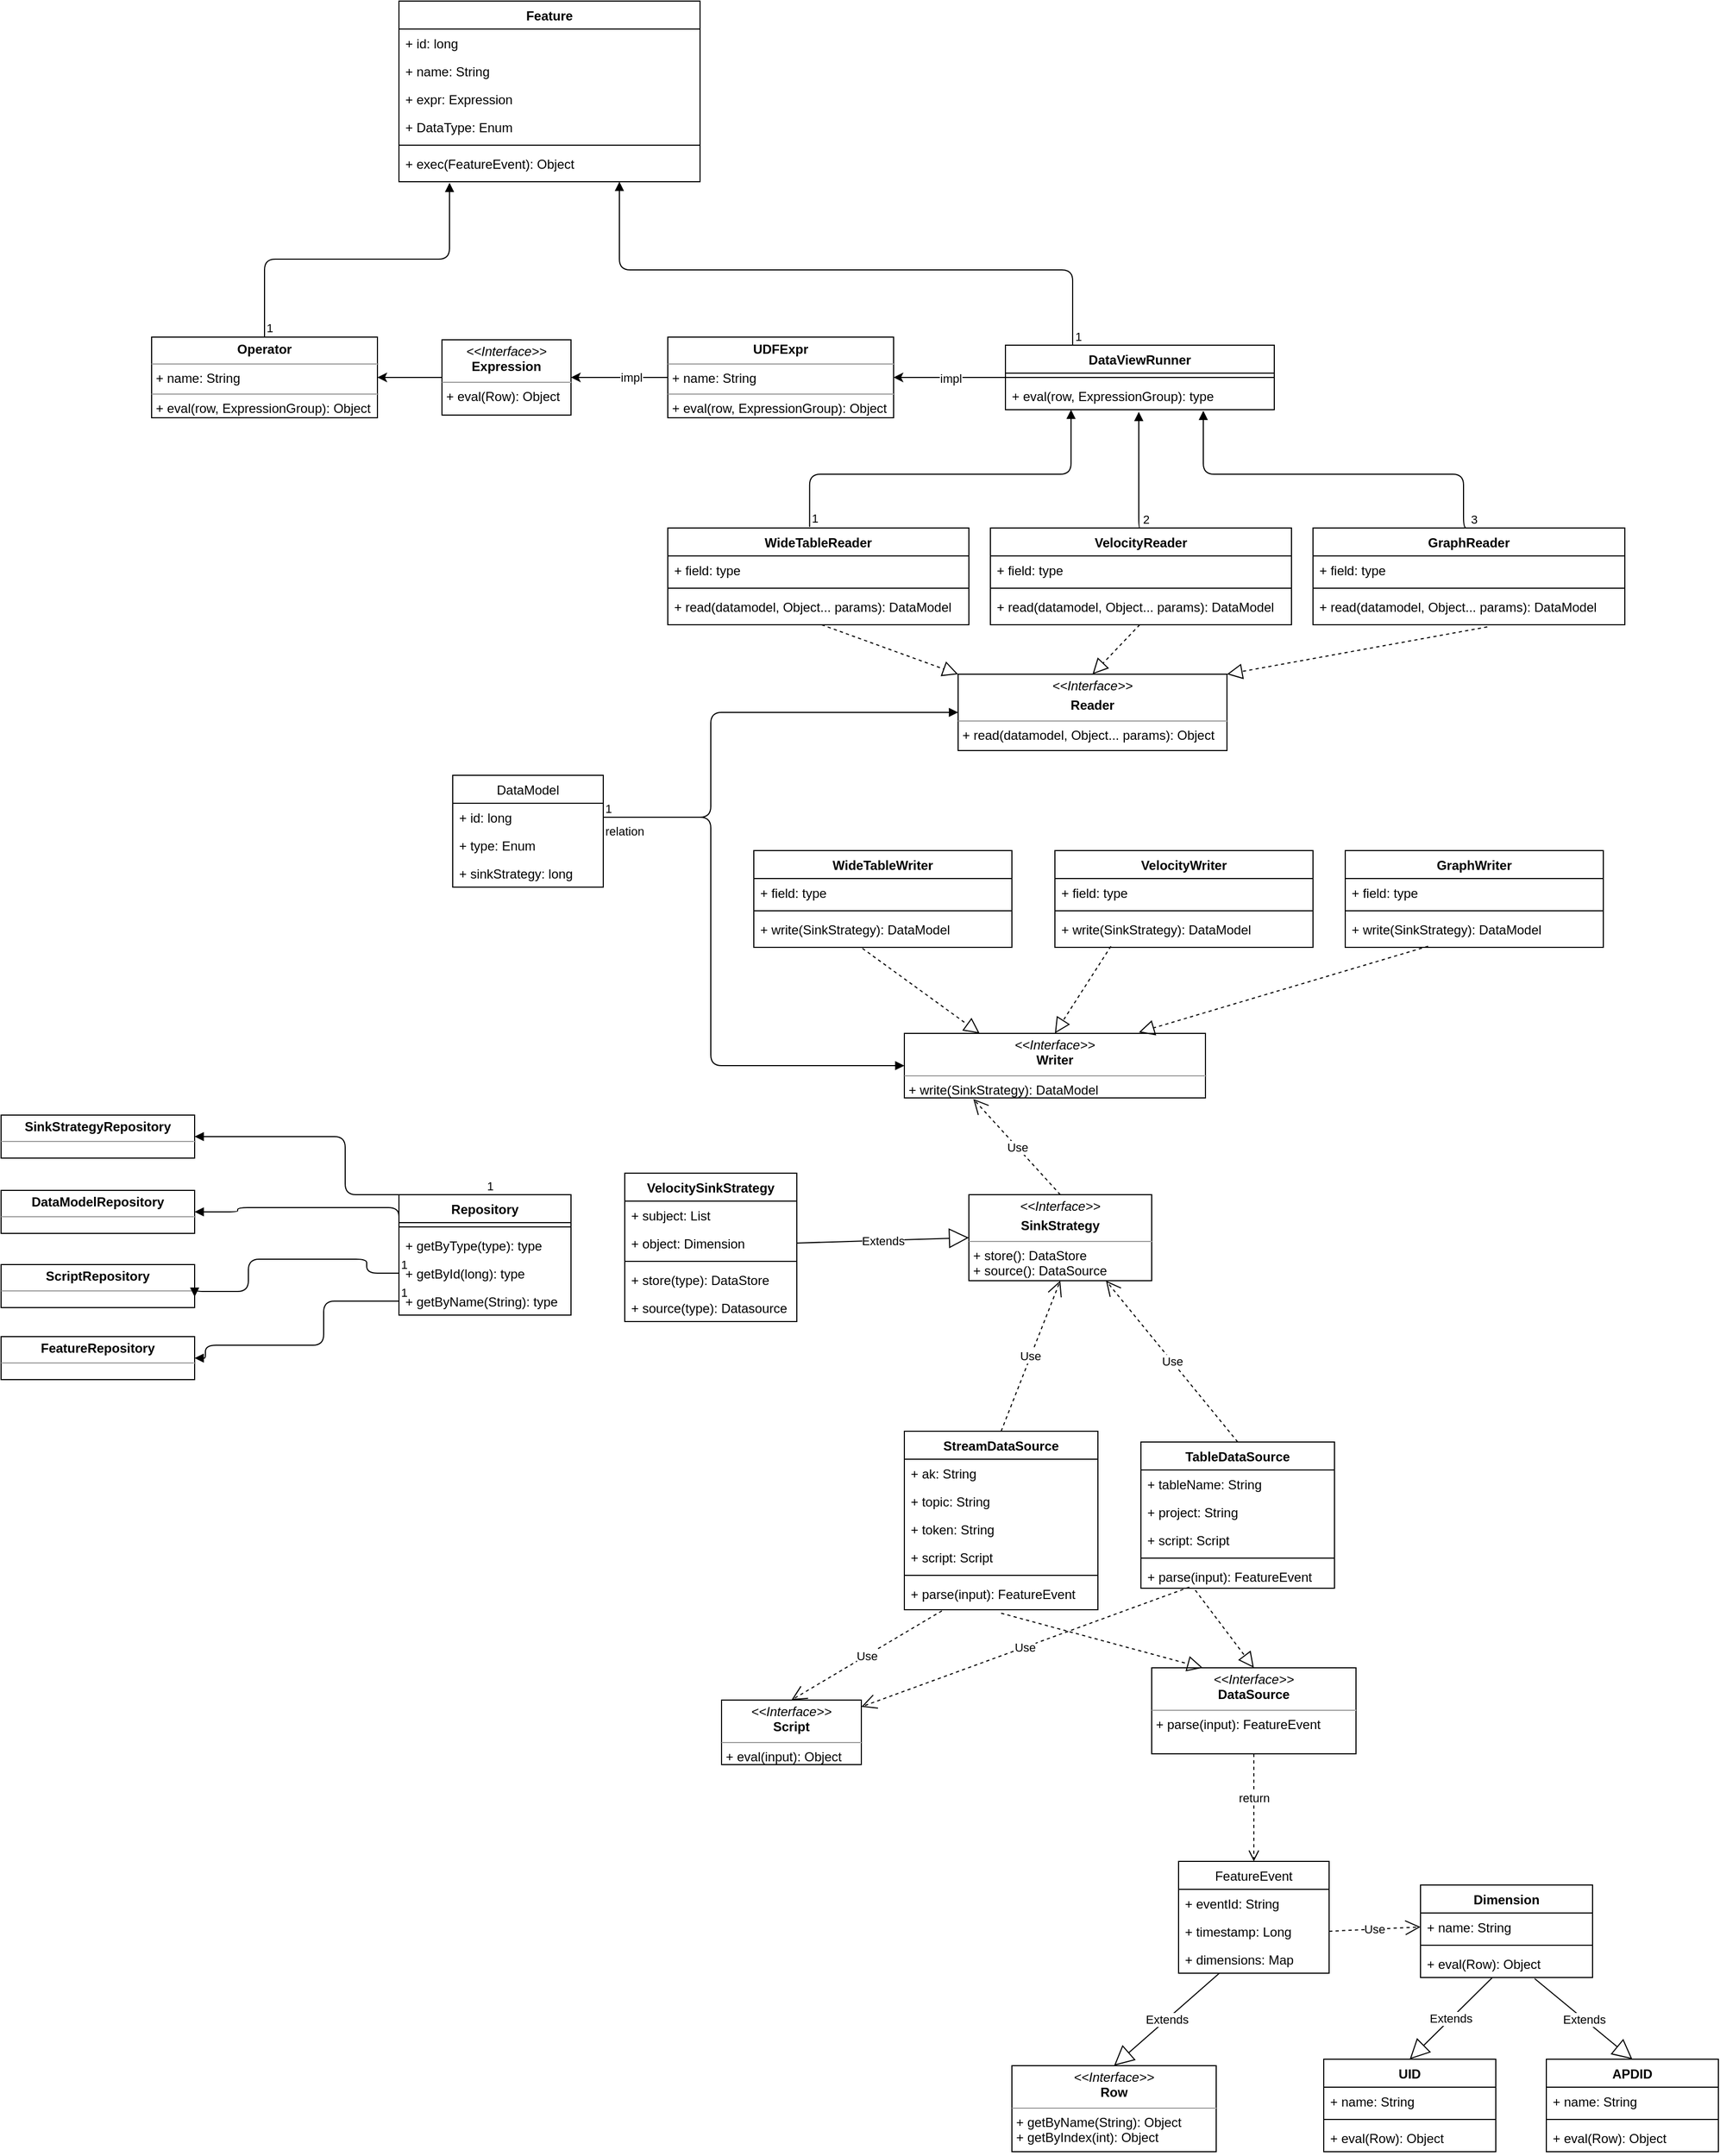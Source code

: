 <mxfile version="13.6.6" type="github">
  <diagram id="Kq1oUx9K81dBL0CiHiVe" name="Page-1">
    <mxGraphModel dx="2088" dy="3132" grid="1" gridSize="10" guides="1" tooltips="1" connect="1" arrows="1" fold="1" page="1" pageScale="1" pageWidth="827" pageHeight="1169" math="0" shadow="0">
      <root>
        <mxCell id="0" />
        <mxCell id="1" parent="0" />
        <mxCell id="gPbfIlgc2ZDj5a_tu4yF-2" value="&lt;p style=&quot;margin: 0px ; margin-top: 4px ; text-align: center&quot;&gt;&lt;i&gt;&amp;lt;&amp;lt;Interface&amp;gt;&amp;gt;&lt;/i&gt;&lt;br&gt;&lt;b&gt;DataSource&lt;/b&gt;&lt;/p&gt;&lt;hr size=&quot;1&quot;&gt;&lt;p style=&quot;margin: 0px ; margin-left: 4px&quot;&gt;+ parse(input): FeatureEvent&lt;/p&gt;" style="verticalAlign=top;align=left;overflow=fill;fontSize=12;fontFamily=Helvetica;html=1;" vertex="1" parent="1">
          <mxGeometry x="300" y="340" width="190" height="80" as="geometry" />
        </mxCell>
        <mxCell id="gPbfIlgc2ZDj5a_tu4yF-7" value="return" style="html=1;verticalAlign=bottom;endArrow=open;dashed=1;endSize=8;entryX=0.5;entryY=0;entryDx=0;entryDy=0;exitX=0.5;exitY=1;exitDx=0;exitDy=0;" edge="1" parent="1" source="gPbfIlgc2ZDj5a_tu4yF-2" target="gPbfIlgc2ZDj5a_tu4yF-3">
          <mxGeometry relative="1" as="geometry">
            <mxPoint x="450" y="430" as="sourcePoint" />
            <mxPoint x="370" y="430" as="targetPoint" />
          </mxGeometry>
        </mxCell>
        <mxCell id="gPbfIlgc2ZDj5a_tu4yF-3" value="FeatureEvent" style="swimlane;fontStyle=0;childLayout=stackLayout;horizontal=1;startSize=26;fillColor=none;horizontalStack=0;resizeParent=1;resizeParentMax=0;resizeLast=0;collapsible=1;marginBottom=0;" vertex="1" parent="1">
          <mxGeometry x="325" y="520" width="140" height="104" as="geometry" />
        </mxCell>
        <mxCell id="gPbfIlgc2ZDj5a_tu4yF-4" value="+ eventId: String" style="text;strokeColor=none;fillColor=none;align=left;verticalAlign=top;spacingLeft=4;spacingRight=4;overflow=hidden;rotatable=0;points=[[0,0.5],[1,0.5]];portConstraint=eastwest;" vertex="1" parent="gPbfIlgc2ZDj5a_tu4yF-3">
          <mxGeometry y="26" width="140" height="26" as="geometry" />
        </mxCell>
        <mxCell id="gPbfIlgc2ZDj5a_tu4yF-5" value="+ timestamp: Long" style="text;strokeColor=none;fillColor=none;align=left;verticalAlign=top;spacingLeft=4;spacingRight=4;overflow=hidden;rotatable=0;points=[[0,0.5],[1,0.5]];portConstraint=eastwest;" vertex="1" parent="gPbfIlgc2ZDj5a_tu4yF-3">
          <mxGeometry y="52" width="140" height="26" as="geometry" />
        </mxCell>
        <mxCell id="gPbfIlgc2ZDj5a_tu4yF-6" value="+ dimensions: Map" style="text;strokeColor=none;fillColor=none;align=left;verticalAlign=top;spacingLeft=4;spacingRight=4;overflow=hidden;rotatable=0;points=[[0,0.5],[1,0.5]];portConstraint=eastwest;" vertex="1" parent="gPbfIlgc2ZDj5a_tu4yF-3">
          <mxGeometry y="78" width="140" height="26" as="geometry" />
        </mxCell>
        <mxCell id="gPbfIlgc2ZDj5a_tu4yF-17" value="&lt;p style=&quot;margin: 0px ; margin-top: 4px ; text-align: center&quot;&gt;&lt;i&gt;&amp;lt;&amp;lt;Interface&amp;gt;&amp;gt;&lt;/i&gt;&lt;br&gt;&lt;b&gt;Row&lt;/b&gt;&lt;/p&gt;&lt;hr size=&quot;1&quot;&gt;&lt;p style=&quot;margin: 0px ; margin-left: 4px&quot;&gt;+ getByName(String): Object&lt;/p&gt;&lt;p style=&quot;margin: 0px ; margin-left: 4px&quot;&gt;+ getByIndex(int): Object&lt;/p&gt;" style="verticalAlign=top;align=left;overflow=fill;fontSize=12;fontFamily=Helvetica;html=1;" vertex="1" parent="1">
          <mxGeometry x="170" y="710" width="190" height="80" as="geometry" />
        </mxCell>
        <mxCell id="gPbfIlgc2ZDj5a_tu4yF-18" value="Extends" style="endArrow=block;endSize=16;endFill=0;html=1;entryX=0.5;entryY=0;entryDx=0;entryDy=0;exitX=0.271;exitY=1;exitDx=0;exitDy=0;exitPerimeter=0;" edge="1" parent="1" source="gPbfIlgc2ZDj5a_tu4yF-6" target="gPbfIlgc2ZDj5a_tu4yF-17">
          <mxGeometry width="160" relative="1" as="geometry">
            <mxPoint x="100" y="470" as="sourcePoint" />
            <mxPoint x="260" y="470" as="targetPoint" />
          </mxGeometry>
        </mxCell>
        <mxCell id="gPbfIlgc2ZDj5a_tu4yF-19" value="UID" style="swimlane;fontStyle=1;align=center;verticalAlign=top;childLayout=stackLayout;horizontal=1;startSize=26;horizontalStack=0;resizeParent=1;resizeParentMax=0;resizeLast=0;collapsible=1;marginBottom=0;" vertex="1" parent="1">
          <mxGeometry x="460" y="704" width="160" height="86" as="geometry" />
        </mxCell>
        <mxCell id="gPbfIlgc2ZDj5a_tu4yF-20" value="+ name: String" style="text;strokeColor=none;fillColor=none;align=left;verticalAlign=top;spacingLeft=4;spacingRight=4;overflow=hidden;rotatable=0;points=[[0,0.5],[1,0.5]];portConstraint=eastwest;" vertex="1" parent="gPbfIlgc2ZDj5a_tu4yF-19">
          <mxGeometry y="26" width="160" height="26" as="geometry" />
        </mxCell>
        <mxCell id="gPbfIlgc2ZDj5a_tu4yF-21" value="" style="line;strokeWidth=1;fillColor=none;align=left;verticalAlign=middle;spacingTop=-1;spacingLeft=3;spacingRight=3;rotatable=0;labelPosition=right;points=[];portConstraint=eastwest;" vertex="1" parent="gPbfIlgc2ZDj5a_tu4yF-19">
          <mxGeometry y="52" width="160" height="8" as="geometry" />
        </mxCell>
        <mxCell id="gPbfIlgc2ZDj5a_tu4yF-22" value="+ eval(Row): Object" style="text;strokeColor=none;fillColor=none;align=left;verticalAlign=top;spacingLeft=4;spacingRight=4;overflow=hidden;rotatable=0;points=[[0,0.5],[1,0.5]];portConstraint=eastwest;" vertex="1" parent="gPbfIlgc2ZDj5a_tu4yF-19">
          <mxGeometry y="60" width="160" height="26" as="geometry" />
        </mxCell>
        <mxCell id="gPbfIlgc2ZDj5a_tu4yF-23" value="APDID" style="swimlane;fontStyle=1;align=center;verticalAlign=top;childLayout=stackLayout;horizontal=1;startSize=26;horizontalStack=0;resizeParent=1;resizeParentMax=0;resizeLast=0;collapsible=1;marginBottom=0;" vertex="1" parent="1">
          <mxGeometry x="667" y="704" width="160" height="86" as="geometry" />
        </mxCell>
        <mxCell id="gPbfIlgc2ZDj5a_tu4yF-24" value="+ name: String" style="text;strokeColor=none;fillColor=none;align=left;verticalAlign=top;spacingLeft=4;spacingRight=4;overflow=hidden;rotatable=0;points=[[0,0.5],[1,0.5]];portConstraint=eastwest;" vertex="1" parent="gPbfIlgc2ZDj5a_tu4yF-23">
          <mxGeometry y="26" width="160" height="26" as="geometry" />
        </mxCell>
        <mxCell id="gPbfIlgc2ZDj5a_tu4yF-25" value="" style="line;strokeWidth=1;fillColor=none;align=left;verticalAlign=middle;spacingTop=-1;spacingLeft=3;spacingRight=3;rotatable=0;labelPosition=right;points=[];portConstraint=eastwest;" vertex="1" parent="gPbfIlgc2ZDj5a_tu4yF-23">
          <mxGeometry y="52" width="160" height="8" as="geometry" />
        </mxCell>
        <mxCell id="gPbfIlgc2ZDj5a_tu4yF-26" value="+ eval(Row): Object" style="text;strokeColor=none;fillColor=none;align=left;verticalAlign=top;spacingLeft=4;spacingRight=4;overflow=hidden;rotatable=0;points=[[0,0.5],[1,0.5]];portConstraint=eastwest;" vertex="1" parent="gPbfIlgc2ZDj5a_tu4yF-23">
          <mxGeometry y="60" width="160" height="26" as="geometry" />
        </mxCell>
        <mxCell id="gPbfIlgc2ZDj5a_tu4yF-33" value="Extends" style="endArrow=block;endSize=16;endFill=0;html=1;entryX=0.5;entryY=0;entryDx=0;entryDy=0;" edge="1" parent="1" source="gPbfIlgc2ZDj5a_tu4yF-15" target="gPbfIlgc2ZDj5a_tu4yF-19">
          <mxGeometry width="160" relative="1" as="geometry">
            <mxPoint x="390" y="680" as="sourcePoint" />
            <mxPoint x="550" y="680" as="targetPoint" />
          </mxGeometry>
        </mxCell>
        <mxCell id="gPbfIlgc2ZDj5a_tu4yF-34" value="Extends" style="endArrow=block;endSize=16;endFill=0;html=1;entryX=0.5;entryY=0;entryDx=0;entryDy=0;exitX=0.663;exitY=1.038;exitDx=0;exitDy=0;exitPerimeter=0;" edge="1" parent="1" source="gPbfIlgc2ZDj5a_tu4yF-15" target="gPbfIlgc2ZDj5a_tu4yF-23">
          <mxGeometry width="160" relative="1" as="geometry">
            <mxPoint x="619.804" y="625" as="sourcePoint" />
            <mxPoint x="550" y="714" as="targetPoint" />
          </mxGeometry>
        </mxCell>
        <mxCell id="gPbfIlgc2ZDj5a_tu4yF-36" value="StreamDataSource" style="swimlane;fontStyle=1;align=center;verticalAlign=top;childLayout=stackLayout;horizontal=1;startSize=26;horizontalStack=0;resizeParent=1;resizeParentMax=0;resizeLast=0;collapsible=1;marginBottom=0;" vertex="1" parent="1">
          <mxGeometry x="70" y="120" width="180" height="166" as="geometry" />
        </mxCell>
        <mxCell id="gPbfIlgc2ZDj5a_tu4yF-40" value="+ ak: String&#xa;&#xa;&#xa;&#xa;&#xa;" style="text;strokeColor=none;fillColor=none;align=left;verticalAlign=top;spacingLeft=4;spacingRight=4;overflow=hidden;rotatable=0;points=[[0,0.5],[1,0.5]];portConstraint=eastwest;" vertex="1" parent="gPbfIlgc2ZDj5a_tu4yF-36">
          <mxGeometry y="26" width="180" height="26" as="geometry" />
        </mxCell>
        <mxCell id="gPbfIlgc2ZDj5a_tu4yF-41" value="+ topic: String&#xa;&#xa;&#xa;&#xa;&#xa;" style="text;strokeColor=none;fillColor=none;align=left;verticalAlign=top;spacingLeft=4;spacingRight=4;overflow=hidden;rotatable=0;points=[[0,0.5],[1,0.5]];portConstraint=eastwest;" vertex="1" parent="gPbfIlgc2ZDj5a_tu4yF-36">
          <mxGeometry y="52" width="180" height="26" as="geometry" />
        </mxCell>
        <mxCell id="gPbfIlgc2ZDj5a_tu4yF-53" value="+ token: String&#xa;&#xa;&#xa;&#xa;&#xa;" style="text;strokeColor=none;fillColor=none;align=left;verticalAlign=top;spacingLeft=4;spacingRight=4;overflow=hidden;rotatable=0;points=[[0,0.5],[1,0.5]];portConstraint=eastwest;" vertex="1" parent="gPbfIlgc2ZDj5a_tu4yF-36">
          <mxGeometry y="78" width="180" height="26" as="geometry" />
        </mxCell>
        <mxCell id="gPbfIlgc2ZDj5a_tu4yF-37" value="+ script: Script&#xa;&#xa;&#xa;&#xa;&#xa;" style="text;strokeColor=none;fillColor=none;align=left;verticalAlign=top;spacingLeft=4;spacingRight=4;overflow=hidden;rotatable=0;points=[[0,0.5],[1,0.5]];portConstraint=eastwest;" vertex="1" parent="gPbfIlgc2ZDj5a_tu4yF-36">
          <mxGeometry y="104" width="180" height="26" as="geometry" />
        </mxCell>
        <mxCell id="gPbfIlgc2ZDj5a_tu4yF-38" value="" style="line;strokeWidth=1;fillColor=none;align=left;verticalAlign=middle;spacingTop=-1;spacingLeft=3;spacingRight=3;rotatable=0;labelPosition=right;points=[];portConstraint=eastwest;" vertex="1" parent="gPbfIlgc2ZDj5a_tu4yF-36">
          <mxGeometry y="130" width="180" height="8" as="geometry" />
        </mxCell>
        <mxCell id="gPbfIlgc2ZDj5a_tu4yF-39" value="+ parse(input): FeatureEvent" style="text;strokeColor=none;fillColor=none;align=left;verticalAlign=top;spacingLeft=4;spacingRight=4;overflow=hidden;rotatable=0;points=[[0,0.5],[1,0.5]];portConstraint=eastwest;" vertex="1" parent="gPbfIlgc2ZDj5a_tu4yF-36">
          <mxGeometry y="138" width="180" height="28" as="geometry" />
        </mxCell>
        <mxCell id="gPbfIlgc2ZDj5a_tu4yF-49" value="" style="endArrow=block;dashed=1;endFill=0;endSize=12;html=1;exitX=0.5;exitY=1.115;exitDx=0;exitDy=0;exitPerimeter=0;entryX=0.25;entryY=0;entryDx=0;entryDy=0;" edge="1" parent="1" source="gPbfIlgc2ZDj5a_tu4yF-39" target="gPbfIlgc2ZDj5a_tu4yF-2">
          <mxGeometry width="160" relative="1" as="geometry">
            <mxPoint x="-120" y="530" as="sourcePoint" />
            <mxPoint x="40" y="530" as="targetPoint" />
          </mxGeometry>
        </mxCell>
        <mxCell id="gPbfIlgc2ZDj5a_tu4yF-50" value="" style="endArrow=block;dashed=1;endFill=0;endSize=12;html=1;exitX=0.281;exitY=1.077;exitDx=0;exitDy=0;exitPerimeter=0;entryX=0.5;entryY=0;entryDx=0;entryDy=0;" edge="1" parent="1" source="gPbfIlgc2ZDj5a_tu4yF-47" target="gPbfIlgc2ZDj5a_tu4yF-2">
          <mxGeometry width="160" relative="1" as="geometry">
            <mxPoint x="-90" y="330" as="sourcePoint" />
            <mxPoint x="70" y="330" as="targetPoint" />
          </mxGeometry>
        </mxCell>
        <mxCell id="gPbfIlgc2ZDj5a_tu4yF-42" value="TableDataSource" style="swimlane;fontStyle=1;align=center;verticalAlign=top;childLayout=stackLayout;horizontal=1;startSize=26;horizontalStack=0;resizeParent=1;resizeParentMax=0;resizeLast=0;collapsible=1;marginBottom=0;" vertex="1" parent="1">
          <mxGeometry x="290" y="130" width="180" height="136" as="geometry" />
        </mxCell>
        <mxCell id="gPbfIlgc2ZDj5a_tu4yF-43" value="+ tableName: String&#xa;&#xa;&#xa;&#xa;&#xa;" style="text;strokeColor=none;fillColor=none;align=left;verticalAlign=top;spacingLeft=4;spacingRight=4;overflow=hidden;rotatable=0;points=[[0,0.5],[1,0.5]];portConstraint=eastwest;" vertex="1" parent="gPbfIlgc2ZDj5a_tu4yF-42">
          <mxGeometry y="26" width="180" height="26" as="geometry" />
        </mxCell>
        <mxCell id="gPbfIlgc2ZDj5a_tu4yF-44" value="+ project: String&#xa;&#xa;&#xa;&#xa;&#xa;" style="text;strokeColor=none;fillColor=none;align=left;verticalAlign=top;spacingLeft=4;spacingRight=4;overflow=hidden;rotatable=0;points=[[0,0.5],[1,0.5]];portConstraint=eastwest;" vertex="1" parent="gPbfIlgc2ZDj5a_tu4yF-42">
          <mxGeometry y="52" width="180" height="26" as="geometry" />
        </mxCell>
        <mxCell id="gPbfIlgc2ZDj5a_tu4yF-51" value="+ script: Script&#xa;&#xa;&#xa;&#xa;&#xa;" style="text;strokeColor=none;fillColor=none;align=left;verticalAlign=top;spacingLeft=4;spacingRight=4;overflow=hidden;rotatable=0;points=[[0,0.5],[1,0.5]];portConstraint=eastwest;" vertex="1" parent="gPbfIlgc2ZDj5a_tu4yF-42">
          <mxGeometry y="78" width="180" height="26" as="geometry" />
        </mxCell>
        <mxCell id="gPbfIlgc2ZDj5a_tu4yF-46" value="" style="line;strokeWidth=1;fillColor=none;align=left;verticalAlign=middle;spacingTop=-1;spacingLeft=3;spacingRight=3;rotatable=0;labelPosition=right;points=[];portConstraint=eastwest;" vertex="1" parent="gPbfIlgc2ZDj5a_tu4yF-42">
          <mxGeometry y="104" width="180" height="8" as="geometry" />
        </mxCell>
        <mxCell id="gPbfIlgc2ZDj5a_tu4yF-47" value="+ parse(input): FeatureEvent" style="text;strokeColor=none;fillColor=none;align=left;verticalAlign=top;spacingLeft=4;spacingRight=4;overflow=hidden;rotatable=0;points=[[0,0.5],[1,0.5]];portConstraint=eastwest;" vertex="1" parent="gPbfIlgc2ZDj5a_tu4yF-42">
          <mxGeometry y="112" width="180" height="24" as="geometry" />
        </mxCell>
        <mxCell id="gPbfIlgc2ZDj5a_tu4yF-56" value="Use" style="endArrow=open;endSize=12;dashed=1;html=1;exitX=0.194;exitY=1.036;exitDx=0;exitDy=0;exitPerimeter=0;entryX=0.5;entryY=0;entryDx=0;entryDy=0;" edge="1" parent="1" source="gPbfIlgc2ZDj5a_tu4yF-39" target="gPbfIlgc2ZDj5a_tu4yF-55">
          <mxGeometry width="160" relative="1" as="geometry">
            <mxPoint x="110" y="310" as="sourcePoint" />
            <mxPoint x="-130" y="755" as="targetPoint" />
          </mxGeometry>
        </mxCell>
        <mxCell id="gPbfIlgc2ZDj5a_tu4yF-57" value="Use" style="endArrow=open;endSize=12;dashed=1;html=1;exitX=0.25;exitY=0.958;exitDx=0;exitDy=0;exitPerimeter=0;" edge="1" parent="1" source="gPbfIlgc2ZDj5a_tu4yF-55">
          <mxGeometry width="160" relative="1" as="geometry">
            <mxPoint x="114.92" y="297.008" as="sourcePoint" />
            <mxPoint x="-10" y="390" as="targetPoint" />
          </mxGeometry>
        </mxCell>
        <mxCell id="gPbfIlgc2ZDj5a_tu4yF-58" value="Use" style="endArrow=open;endSize=12;dashed=1;html=1;exitX=1;exitY=0.5;exitDx=0;exitDy=0;entryX=0;entryY=0.5;entryDx=0;entryDy=0;" edge="1" parent="1" source="gPbfIlgc2ZDj5a_tu4yF-5" target="gPbfIlgc2ZDj5a_tu4yF-13">
          <mxGeometry width="160" relative="1" as="geometry">
            <mxPoint x="-290" y="755" as="sourcePoint" />
            <mxPoint x="-130" y="755" as="targetPoint" />
          </mxGeometry>
        </mxCell>
        <mxCell id="gPbfIlgc2ZDj5a_tu4yF-59" value="&lt;p style=&quot;margin: 0px ; margin-top: 4px ; text-align: center&quot;&gt;&lt;i&gt;&amp;lt;&amp;lt;Interface&amp;gt;&amp;gt;&lt;/i&gt;&lt;br&gt;&lt;b&gt;Writer&lt;/b&gt;&lt;/p&gt;&lt;hr size=&quot;1&quot;&gt;&lt;p style=&quot;margin: 0px ; margin-left: 4px&quot;&gt;+ write(&lt;span style=&quot;text-align: center&quot;&gt;SinkStrategy&lt;/span&gt;): DataModel&lt;/p&gt;" style="verticalAlign=top;align=left;overflow=fill;fontSize=12;fontFamily=Helvetica;html=1;" vertex="1" parent="1">
          <mxGeometry x="70" y="-250" width="280" height="60" as="geometry" />
        </mxCell>
        <mxCell id="gPbfIlgc2ZDj5a_tu4yF-72" value="" style="endArrow=block;dashed=1;endFill=0;endSize=12;html=1;exitX=0.421;exitY=1.033;exitDx=0;exitDy=0;exitPerimeter=0;entryX=0.25;entryY=0;entryDx=0;entryDy=0;" edge="1" parent="1" source="gPbfIlgc2ZDj5a_tu4yF-63" target="gPbfIlgc2ZDj5a_tu4yF-59">
          <mxGeometry width="160" relative="1" as="geometry">
            <mxPoint x="-300" y="-120" as="sourcePoint" />
            <mxPoint x="-140" y="-120" as="targetPoint" />
          </mxGeometry>
        </mxCell>
        <mxCell id="gPbfIlgc2ZDj5a_tu4yF-73" value="" style="endArrow=block;dashed=1;endFill=0;endSize=12;html=1;exitX=0.217;exitY=0.967;exitDx=0;exitDy=0;exitPerimeter=0;entryX=0.5;entryY=0;entryDx=0;entryDy=0;" edge="1" parent="1" source="gPbfIlgc2ZDj5a_tu4yF-67" target="gPbfIlgc2ZDj5a_tu4yF-59">
          <mxGeometry width="160" relative="1" as="geometry">
            <mxPoint x="41.04" y="-319.01" as="sourcePoint" />
            <mxPoint x="150" y="-240" as="targetPoint" />
          </mxGeometry>
        </mxCell>
        <mxCell id="gPbfIlgc2ZDj5a_tu4yF-74" value="" style="endArrow=block;dashed=1;endFill=0;endSize=12;html=1;exitX=0.321;exitY=0.967;exitDx=0;exitDy=0;exitPerimeter=0;entryX=0.779;entryY=-0.017;entryDx=0;entryDy=0;entryPerimeter=0;" edge="1" parent="1" source="gPbfIlgc2ZDj5a_tu4yF-71" target="gPbfIlgc2ZDj5a_tu4yF-59">
          <mxGeometry width="160" relative="1" as="geometry">
            <mxPoint x="272.08" y="-320.99" as="sourcePoint" />
            <mxPoint x="220" y="-240" as="targetPoint" />
          </mxGeometry>
        </mxCell>
        <mxCell id="gPbfIlgc2ZDj5a_tu4yF-76" value="&lt;p style=&quot;margin: 0px ; margin-top: 4px ; text-align: center&quot;&gt;&lt;i&gt;&amp;lt;&amp;lt;Interface&amp;gt;&amp;gt;&lt;/i&gt;&lt;/p&gt;&lt;p style=&quot;margin: 0px ; margin-top: 4px ; text-align: center&quot;&gt;&lt;b&gt;SinkStrategy&lt;/b&gt;&lt;/p&gt;&lt;hr size=&quot;1&quot;&gt;&lt;p style=&quot;margin: 0px ; margin-left: 4px&quot;&gt;+ store(): DataStore&lt;/p&gt;&lt;p style=&quot;margin: 0px ; margin-left: 4px&quot;&gt;+ source(): DataSource&lt;/p&gt;" style="verticalAlign=top;align=left;overflow=fill;fontSize=12;fontFamily=Helvetica;html=1;" vertex="1" parent="1">
          <mxGeometry x="130" y="-100" width="170" height="80" as="geometry" />
        </mxCell>
        <mxCell id="gPbfIlgc2ZDj5a_tu4yF-77" value="Use" style="endArrow=open;endSize=12;dashed=1;html=1;exitX=0.5;exitY=0;exitDx=0;exitDy=0;entryX=0.229;entryY=1.017;entryDx=0;entryDy=0;entryPerimeter=0;" edge="1" parent="1" source="gPbfIlgc2ZDj5a_tu4yF-76" target="gPbfIlgc2ZDj5a_tu4yF-59">
          <mxGeometry width="160" relative="1" as="geometry">
            <mxPoint x="-270" y="100" as="sourcePoint" />
            <mxPoint x="-110" y="100" as="targetPoint" />
          </mxGeometry>
        </mxCell>
        <mxCell id="gPbfIlgc2ZDj5a_tu4yF-60" value="WideTableWriter" style="swimlane;fontStyle=1;align=center;verticalAlign=top;childLayout=stackLayout;horizontal=1;startSize=26;horizontalStack=0;resizeParent=1;resizeParentMax=0;resizeLast=0;collapsible=1;marginBottom=0;" vertex="1" parent="1">
          <mxGeometry x="-70" y="-420" width="240" height="90" as="geometry" />
        </mxCell>
        <mxCell id="gPbfIlgc2ZDj5a_tu4yF-61" value="+ field: type" style="text;strokeColor=none;fillColor=none;align=left;verticalAlign=top;spacingLeft=4;spacingRight=4;overflow=hidden;rotatable=0;points=[[0,0.5],[1,0.5]];portConstraint=eastwest;" vertex="1" parent="gPbfIlgc2ZDj5a_tu4yF-60">
          <mxGeometry y="26" width="240" height="26" as="geometry" />
        </mxCell>
        <mxCell id="gPbfIlgc2ZDj5a_tu4yF-62" value="" style="line;strokeWidth=1;fillColor=none;align=left;verticalAlign=middle;spacingTop=-1;spacingLeft=3;spacingRight=3;rotatable=0;labelPosition=right;points=[];portConstraint=eastwest;" vertex="1" parent="gPbfIlgc2ZDj5a_tu4yF-60">
          <mxGeometry y="52" width="240" height="8" as="geometry" />
        </mxCell>
        <mxCell id="gPbfIlgc2ZDj5a_tu4yF-63" value="+ write(SinkStrategy): DataModel" style="text;strokeColor=none;fillColor=none;align=left;verticalAlign=top;spacingLeft=4;spacingRight=4;overflow=hidden;rotatable=0;points=[[0,0.5],[1,0.5]];portConstraint=eastwest;" vertex="1" parent="gPbfIlgc2ZDj5a_tu4yF-60">
          <mxGeometry y="60" width="240" height="30" as="geometry" />
        </mxCell>
        <mxCell id="gPbfIlgc2ZDj5a_tu4yF-64" value="VelocityWriter" style="swimlane;fontStyle=1;align=center;verticalAlign=top;childLayout=stackLayout;horizontal=1;startSize=26;horizontalStack=0;resizeParent=1;resizeParentMax=0;resizeLast=0;collapsible=1;marginBottom=0;" vertex="1" parent="1">
          <mxGeometry x="210" y="-420" width="240" height="90" as="geometry" />
        </mxCell>
        <mxCell id="gPbfIlgc2ZDj5a_tu4yF-65" value="+ field: type" style="text;strokeColor=none;fillColor=none;align=left;verticalAlign=top;spacingLeft=4;spacingRight=4;overflow=hidden;rotatable=0;points=[[0,0.5],[1,0.5]];portConstraint=eastwest;" vertex="1" parent="gPbfIlgc2ZDj5a_tu4yF-64">
          <mxGeometry y="26" width="240" height="26" as="geometry" />
        </mxCell>
        <mxCell id="gPbfIlgc2ZDj5a_tu4yF-66" value="" style="line;strokeWidth=1;fillColor=none;align=left;verticalAlign=middle;spacingTop=-1;spacingLeft=3;spacingRight=3;rotatable=0;labelPosition=right;points=[];portConstraint=eastwest;" vertex="1" parent="gPbfIlgc2ZDj5a_tu4yF-64">
          <mxGeometry y="52" width="240" height="8" as="geometry" />
        </mxCell>
        <mxCell id="gPbfIlgc2ZDj5a_tu4yF-67" value="+ write(SinkStrategy): DataModel" style="text;strokeColor=none;fillColor=none;align=left;verticalAlign=top;spacingLeft=4;spacingRight=4;overflow=hidden;rotatable=0;points=[[0,0.5],[1,0.5]];portConstraint=eastwest;" vertex="1" parent="gPbfIlgc2ZDj5a_tu4yF-64">
          <mxGeometry y="60" width="240" height="30" as="geometry" />
        </mxCell>
        <mxCell id="gPbfIlgc2ZDj5a_tu4yF-68" value="GraphWriter" style="swimlane;fontStyle=1;align=center;verticalAlign=top;childLayout=stackLayout;horizontal=1;startSize=26;horizontalStack=0;resizeParent=1;resizeParentMax=0;resizeLast=0;collapsible=1;marginBottom=0;" vertex="1" parent="1">
          <mxGeometry x="480" y="-420" width="240" height="90" as="geometry" />
        </mxCell>
        <mxCell id="gPbfIlgc2ZDj5a_tu4yF-69" value="+ field: type" style="text;strokeColor=none;fillColor=none;align=left;verticalAlign=top;spacingLeft=4;spacingRight=4;overflow=hidden;rotatable=0;points=[[0,0.5],[1,0.5]];portConstraint=eastwest;" vertex="1" parent="gPbfIlgc2ZDj5a_tu4yF-68">
          <mxGeometry y="26" width="240" height="26" as="geometry" />
        </mxCell>
        <mxCell id="gPbfIlgc2ZDj5a_tu4yF-70" value="" style="line;strokeWidth=1;fillColor=none;align=left;verticalAlign=middle;spacingTop=-1;spacingLeft=3;spacingRight=3;rotatable=0;labelPosition=right;points=[];portConstraint=eastwest;" vertex="1" parent="gPbfIlgc2ZDj5a_tu4yF-68">
          <mxGeometry y="52" width="240" height="8" as="geometry" />
        </mxCell>
        <mxCell id="gPbfIlgc2ZDj5a_tu4yF-71" value="+ write(SinkStrategy): DataModel" style="text;strokeColor=none;fillColor=none;align=left;verticalAlign=top;spacingLeft=4;spacingRight=4;overflow=hidden;rotatable=0;points=[[0,0.5],[1,0.5]];portConstraint=eastwest;" vertex="1" parent="gPbfIlgc2ZDj5a_tu4yF-68">
          <mxGeometry y="60" width="240" height="30" as="geometry" />
        </mxCell>
        <mxCell id="gPbfIlgc2ZDj5a_tu4yF-79" value="Use" style="endArrow=open;endSize=12;dashed=1;html=1;exitX=0.5;exitY=0;exitDx=0;exitDy=0;entryX=0.5;entryY=1;entryDx=0;entryDy=0;" edge="1" parent="1" source="gPbfIlgc2ZDj5a_tu4yF-36" target="gPbfIlgc2ZDj5a_tu4yF-76">
          <mxGeometry width="160" relative="1" as="geometry">
            <mxPoint x="345" y="274.992" as="sourcePoint" />
            <mxPoint y="400" as="targetPoint" />
          </mxGeometry>
        </mxCell>
        <mxCell id="gPbfIlgc2ZDj5a_tu4yF-80" value="Use" style="endArrow=open;endSize=12;dashed=1;html=1;exitX=0.5;exitY=0;exitDx=0;exitDy=0;entryX=0.75;entryY=1;entryDx=0;entryDy=0;" edge="1" parent="1" source="gPbfIlgc2ZDj5a_tu4yF-42" target="gPbfIlgc2ZDj5a_tu4yF-76">
          <mxGeometry width="160" relative="1" as="geometry">
            <mxPoint x="170" y="130" as="sourcePoint" />
            <mxPoint x="195" as="targetPoint" />
          </mxGeometry>
        </mxCell>
        <mxCell id="gPbfIlgc2ZDj5a_tu4yF-81" value="VelocitySinkStrategy" style="swimlane;fontStyle=1;align=center;verticalAlign=top;childLayout=stackLayout;horizontal=1;startSize=26;horizontalStack=0;resizeParent=1;resizeParentMax=0;resizeLast=0;collapsible=1;marginBottom=0;" vertex="1" parent="1">
          <mxGeometry x="-190" y="-120" width="160" height="138" as="geometry" />
        </mxCell>
        <mxCell id="gPbfIlgc2ZDj5a_tu4yF-85" value="+ subject: List&#xa;" style="text;strokeColor=none;fillColor=none;align=left;verticalAlign=top;spacingLeft=4;spacingRight=4;overflow=hidden;rotatable=0;points=[[0,0.5],[1,0.5]];portConstraint=eastwest;" vertex="1" parent="gPbfIlgc2ZDj5a_tu4yF-81">
          <mxGeometry y="26" width="160" height="26" as="geometry" />
        </mxCell>
        <mxCell id="gPbfIlgc2ZDj5a_tu4yF-82" value="+ object: Dimension&#xa;" style="text;strokeColor=none;fillColor=none;align=left;verticalAlign=top;spacingLeft=4;spacingRight=4;overflow=hidden;rotatable=0;points=[[0,0.5],[1,0.5]];portConstraint=eastwest;" vertex="1" parent="gPbfIlgc2ZDj5a_tu4yF-81">
          <mxGeometry y="52" width="160" height="26" as="geometry" />
        </mxCell>
        <mxCell id="gPbfIlgc2ZDj5a_tu4yF-83" value="" style="line;strokeWidth=1;fillColor=none;align=left;verticalAlign=middle;spacingTop=-1;spacingLeft=3;spacingRight=3;rotatable=0;labelPosition=right;points=[];portConstraint=eastwest;" vertex="1" parent="gPbfIlgc2ZDj5a_tu4yF-81">
          <mxGeometry y="78" width="160" height="8" as="geometry" />
        </mxCell>
        <mxCell id="gPbfIlgc2ZDj5a_tu4yF-84" value="+ store(type): DataStore" style="text;strokeColor=none;fillColor=none;align=left;verticalAlign=top;spacingLeft=4;spacingRight=4;overflow=hidden;rotatable=0;points=[[0,0.5],[1,0.5]];portConstraint=eastwest;" vertex="1" parent="gPbfIlgc2ZDj5a_tu4yF-81">
          <mxGeometry y="86" width="160" height="26" as="geometry" />
        </mxCell>
        <mxCell id="gPbfIlgc2ZDj5a_tu4yF-86" value="+ source(type): Datasource" style="text;strokeColor=none;fillColor=none;align=left;verticalAlign=top;spacingLeft=4;spacingRight=4;overflow=hidden;rotatable=0;points=[[0,0.5],[1,0.5]];portConstraint=eastwest;" vertex="1" parent="gPbfIlgc2ZDj5a_tu4yF-81">
          <mxGeometry y="112" width="160" height="26" as="geometry" />
        </mxCell>
        <mxCell id="gPbfIlgc2ZDj5a_tu4yF-87" value="Extends" style="endArrow=block;endSize=16;endFill=0;html=1;exitX=1;exitY=0.5;exitDx=0;exitDy=0;entryX=0;entryY=0.5;entryDx=0;entryDy=0;" edge="1" parent="1" source="gPbfIlgc2ZDj5a_tu4yF-82" target="gPbfIlgc2ZDj5a_tu4yF-76">
          <mxGeometry width="160" relative="1" as="geometry">
            <mxPoint x="-20" y="10" as="sourcePoint" />
            <mxPoint x="140" y="10" as="targetPoint" />
          </mxGeometry>
        </mxCell>
        <mxCell id="gPbfIlgc2ZDj5a_tu4yF-96" value="&lt;p style=&quot;margin: 0px ; margin-top: 4px ; text-align: center&quot;&gt;&lt;i&gt;&amp;lt;&amp;lt;Interface&amp;gt;&amp;gt;&lt;/i&gt;&lt;/p&gt;&lt;p style=&quot;margin: 0px ; margin-top: 4px ; text-align: center&quot;&gt;&lt;b&gt;Reader&lt;/b&gt;&lt;/p&gt;&lt;hr size=&quot;1&quot;&gt;&lt;p style=&quot;margin: 0px ; margin-left: 4px&quot;&gt;+ read(datamodel, Object... params): Object&lt;/p&gt;" style="verticalAlign=top;align=left;overflow=fill;fontSize=12;fontFamily=Helvetica;html=1;" vertex="1" parent="1">
          <mxGeometry x="120" y="-584" width="250" height="71" as="geometry" />
        </mxCell>
        <mxCell id="gPbfIlgc2ZDj5a_tu4yF-97" value="name" style="endArrow=block;endFill=1;html=1;edgeStyle=orthogonalEdgeStyle;align=left;verticalAlign=top;exitX=1;exitY=0.5;exitDx=0;exitDy=0;entryX=0;entryY=0.5;entryDx=0;entryDy=0;" edge="1" parent="1" source="gPbfIlgc2ZDj5a_tu4yF-89" target="gPbfIlgc2ZDj5a_tu4yF-96">
          <mxGeometry x="-1" relative="1" as="geometry">
            <mxPoint x="-260" y="-320" as="sourcePoint" />
            <mxPoint x="-100" y="-320" as="targetPoint" />
            <Array as="points">
              <mxPoint x="-110" y="-451" />
              <mxPoint x="-110" y="-548" />
            </Array>
          </mxGeometry>
        </mxCell>
        <mxCell id="gPbfIlgc2ZDj5a_tu4yF-98" value="1" style="edgeLabel;resizable=0;html=1;align=left;verticalAlign=bottom;" connectable="0" vertex="1" parent="gPbfIlgc2ZDj5a_tu4yF-97">
          <mxGeometry x="-1" relative="1" as="geometry" />
        </mxCell>
        <mxCell id="gPbfIlgc2ZDj5a_tu4yF-88" value="DataModel" style="swimlane;fontStyle=0;childLayout=stackLayout;horizontal=1;startSize=26;fillColor=none;horizontalStack=0;resizeParent=1;resizeParentMax=0;resizeLast=0;collapsible=1;marginBottom=0;" vertex="1" parent="1">
          <mxGeometry x="-350" y="-490" width="140" height="104" as="geometry" />
        </mxCell>
        <mxCell id="gPbfIlgc2ZDj5a_tu4yF-89" value="+ id: long" style="text;strokeColor=none;fillColor=none;align=left;verticalAlign=top;spacingLeft=4;spacingRight=4;overflow=hidden;rotatable=0;points=[[0,0.5],[1,0.5]];portConstraint=eastwest;" vertex="1" parent="gPbfIlgc2ZDj5a_tu4yF-88">
          <mxGeometry y="26" width="140" height="26" as="geometry" />
        </mxCell>
        <mxCell id="gPbfIlgc2ZDj5a_tu4yF-90" value="+ type: Enum" style="text;strokeColor=none;fillColor=none;align=left;verticalAlign=top;spacingLeft=4;spacingRight=4;overflow=hidden;rotatable=0;points=[[0,0.5],[1,0.5]];portConstraint=eastwest;" vertex="1" parent="gPbfIlgc2ZDj5a_tu4yF-88">
          <mxGeometry y="52" width="140" height="26" as="geometry" />
        </mxCell>
        <mxCell id="gPbfIlgc2ZDj5a_tu4yF-91" value="+ sinkStrategy: long" style="text;strokeColor=none;fillColor=none;align=left;verticalAlign=top;spacingLeft=4;spacingRight=4;overflow=hidden;rotatable=0;points=[[0,0.5],[1,0.5]];portConstraint=eastwest;" vertex="1" parent="gPbfIlgc2ZDj5a_tu4yF-88">
          <mxGeometry y="78" width="140" height="26" as="geometry" />
        </mxCell>
        <mxCell id="gPbfIlgc2ZDj5a_tu4yF-99" value="relation&lt;br&gt;" style="endArrow=block;endFill=1;html=1;edgeStyle=orthogonalEdgeStyle;align=left;verticalAlign=top;exitX=1;exitY=0.5;exitDx=0;exitDy=0;entryX=0;entryY=0.5;entryDx=0;entryDy=0;" edge="1" parent="1" source="gPbfIlgc2ZDj5a_tu4yF-89" target="gPbfIlgc2ZDj5a_tu4yF-59">
          <mxGeometry x="-1" relative="1" as="geometry">
            <mxPoint x="-200" y="-441" as="sourcePoint" />
            <mxPoint x="60" y="-538.5" as="targetPoint" />
            <Array as="points">
              <mxPoint x="-110" y="-451" />
              <mxPoint x="-110" y="-220" />
            </Array>
          </mxGeometry>
        </mxCell>
        <mxCell id="gPbfIlgc2ZDj5a_tu4yF-100" value="1" style="edgeLabel;resizable=0;html=1;align=left;verticalAlign=bottom;" connectable="0" vertex="1" parent="gPbfIlgc2ZDj5a_tu4yF-99">
          <mxGeometry x="-1" relative="1" as="geometry" />
        </mxCell>
        <mxCell id="gPbfIlgc2ZDj5a_tu4yF-109" value="GraphReader" style="swimlane;fontStyle=1;align=center;verticalAlign=top;childLayout=stackLayout;horizontal=1;startSize=26;horizontalStack=0;resizeParent=1;resizeParentMax=0;resizeLast=0;collapsible=1;marginBottom=0;" vertex="1" parent="1">
          <mxGeometry x="450" y="-720" width="290" height="90" as="geometry" />
        </mxCell>
        <mxCell id="gPbfIlgc2ZDj5a_tu4yF-110" value="+ field: type" style="text;strokeColor=none;fillColor=none;align=left;verticalAlign=top;spacingLeft=4;spacingRight=4;overflow=hidden;rotatable=0;points=[[0,0.5],[1,0.5]];portConstraint=eastwest;" vertex="1" parent="gPbfIlgc2ZDj5a_tu4yF-109">
          <mxGeometry y="26" width="290" height="26" as="geometry" />
        </mxCell>
        <mxCell id="gPbfIlgc2ZDj5a_tu4yF-111" value="" style="line;strokeWidth=1;fillColor=none;align=left;verticalAlign=middle;spacingTop=-1;spacingLeft=3;spacingRight=3;rotatable=0;labelPosition=right;points=[];portConstraint=eastwest;" vertex="1" parent="gPbfIlgc2ZDj5a_tu4yF-109">
          <mxGeometry y="52" width="290" height="8" as="geometry" />
        </mxCell>
        <mxCell id="gPbfIlgc2ZDj5a_tu4yF-112" value="+ read(datamodel, Object... params): DataModel" style="text;strokeColor=none;fillColor=none;align=left;verticalAlign=top;spacingLeft=4;spacingRight=4;overflow=hidden;rotatable=0;points=[[0,0.5],[1,0.5]];portConstraint=eastwest;" vertex="1" parent="gPbfIlgc2ZDj5a_tu4yF-109">
          <mxGeometry y="60" width="290" height="30" as="geometry" />
        </mxCell>
        <mxCell id="gPbfIlgc2ZDj5a_tu4yF-101" value="WideTableReader" style="swimlane;fontStyle=1;align=center;verticalAlign=top;childLayout=stackLayout;horizontal=1;startSize=26;horizontalStack=0;resizeParent=1;resizeParentMax=0;resizeLast=0;collapsible=1;marginBottom=0;" vertex="1" parent="1">
          <mxGeometry x="-150" y="-720" width="280" height="90" as="geometry" />
        </mxCell>
        <mxCell id="gPbfIlgc2ZDj5a_tu4yF-102" value="+ field: type" style="text;strokeColor=none;fillColor=none;align=left;verticalAlign=top;spacingLeft=4;spacingRight=4;overflow=hidden;rotatable=0;points=[[0,0.5],[1,0.5]];portConstraint=eastwest;" vertex="1" parent="gPbfIlgc2ZDj5a_tu4yF-101">
          <mxGeometry y="26" width="280" height="26" as="geometry" />
        </mxCell>
        <mxCell id="gPbfIlgc2ZDj5a_tu4yF-103" value="" style="line;strokeWidth=1;fillColor=none;align=left;verticalAlign=middle;spacingTop=-1;spacingLeft=3;spacingRight=3;rotatable=0;labelPosition=right;points=[];portConstraint=eastwest;" vertex="1" parent="gPbfIlgc2ZDj5a_tu4yF-101">
          <mxGeometry y="52" width="280" height="8" as="geometry" />
        </mxCell>
        <mxCell id="gPbfIlgc2ZDj5a_tu4yF-104" value="+ read(datamodel, Object... params): DataModel" style="text;strokeColor=none;fillColor=none;align=left;verticalAlign=top;spacingLeft=4;spacingRight=4;overflow=hidden;rotatable=0;points=[[0,0.5],[1,0.5]];portConstraint=eastwest;" vertex="1" parent="gPbfIlgc2ZDj5a_tu4yF-101">
          <mxGeometry y="60" width="280" height="30" as="geometry" />
        </mxCell>
        <mxCell id="gPbfIlgc2ZDj5a_tu4yF-105" value="VelocityReader" style="swimlane;fontStyle=1;align=center;verticalAlign=top;childLayout=stackLayout;horizontal=1;startSize=26;horizontalStack=0;resizeParent=1;resizeParentMax=0;resizeLast=0;collapsible=1;marginBottom=0;" vertex="1" parent="1">
          <mxGeometry x="150" y="-720" width="280" height="90" as="geometry" />
        </mxCell>
        <mxCell id="gPbfIlgc2ZDj5a_tu4yF-106" value="+ field: type" style="text;strokeColor=none;fillColor=none;align=left;verticalAlign=top;spacingLeft=4;spacingRight=4;overflow=hidden;rotatable=0;points=[[0,0.5],[1,0.5]];portConstraint=eastwest;" vertex="1" parent="gPbfIlgc2ZDj5a_tu4yF-105">
          <mxGeometry y="26" width="280" height="26" as="geometry" />
        </mxCell>
        <mxCell id="gPbfIlgc2ZDj5a_tu4yF-107" value="" style="line;strokeWidth=1;fillColor=none;align=left;verticalAlign=middle;spacingTop=-1;spacingLeft=3;spacingRight=3;rotatable=0;labelPosition=right;points=[];portConstraint=eastwest;" vertex="1" parent="gPbfIlgc2ZDj5a_tu4yF-105">
          <mxGeometry y="52" width="280" height="8" as="geometry" />
        </mxCell>
        <mxCell id="gPbfIlgc2ZDj5a_tu4yF-108" value="+ read(datamodel, Object... params): DataModel" style="text;strokeColor=none;fillColor=none;align=left;verticalAlign=top;spacingLeft=4;spacingRight=4;overflow=hidden;rotatable=0;points=[[0,0.5],[1,0.5]];portConstraint=eastwest;" vertex="1" parent="gPbfIlgc2ZDj5a_tu4yF-105">
          <mxGeometry y="60" width="280" height="30" as="geometry" />
        </mxCell>
        <mxCell id="gPbfIlgc2ZDj5a_tu4yF-113" value="" style="endArrow=block;dashed=1;endFill=0;endSize=12;html=1;exitX=0.511;exitY=1;exitDx=0;exitDy=0;exitPerimeter=0;entryX=0;entryY=0;entryDx=0;entryDy=0;" edge="1" parent="1" source="gPbfIlgc2ZDj5a_tu4yF-104" target="gPbfIlgc2ZDj5a_tu4yF-96">
          <mxGeometry width="160" relative="1" as="geometry">
            <mxPoint x="41.04" y="-319.01" as="sourcePoint" />
            <mxPoint x="150" y="-240" as="targetPoint" />
          </mxGeometry>
        </mxCell>
        <mxCell id="gPbfIlgc2ZDj5a_tu4yF-114" value="" style="endArrow=block;dashed=1;endFill=0;endSize=12;html=1;exitX=0.496;exitY=1;exitDx=0;exitDy=0;exitPerimeter=0;entryX=0.5;entryY=0;entryDx=0;entryDy=0;" edge="1" parent="1" source="gPbfIlgc2ZDj5a_tu4yF-108" target="gPbfIlgc2ZDj5a_tu4yF-96">
          <mxGeometry width="160" relative="1" as="geometry">
            <mxPoint x="3.08" y="-620" as="sourcePoint" />
            <mxPoint x="192.5" y="-574" as="targetPoint" />
          </mxGeometry>
        </mxCell>
        <mxCell id="gPbfIlgc2ZDj5a_tu4yF-115" value="" style="endArrow=block;dashed=1;endFill=0;endSize=12;html=1;exitX=0.559;exitY=1.067;exitDx=0;exitDy=0;exitPerimeter=0;entryX=1;entryY=0;entryDx=0;entryDy=0;" edge="1" parent="1" source="gPbfIlgc2ZDj5a_tu4yF-112" target="gPbfIlgc2ZDj5a_tu4yF-96">
          <mxGeometry width="160" relative="1" as="geometry">
            <mxPoint x="298.88" y="-620" as="sourcePoint" />
            <mxPoint x="255" y="-574" as="targetPoint" />
          </mxGeometry>
        </mxCell>
        <mxCell id="gPbfIlgc2ZDj5a_tu4yF-156" value="" style="edgeStyle=orthogonalEdgeStyle;rounded=0;orthogonalLoop=1;jettySize=auto;html=1;" edge="1" parent="1" source="gPbfIlgc2ZDj5a_tu4yF-121" target="gPbfIlgc2ZDj5a_tu4yF-154">
          <mxGeometry relative="1" as="geometry" />
        </mxCell>
        <mxCell id="gPbfIlgc2ZDj5a_tu4yF-121" value="&lt;p style=&quot;margin: 0px ; margin-top: 4px ; text-align: center&quot;&gt;&lt;i&gt;&amp;lt;&amp;lt;Interface&amp;gt;&amp;gt;&lt;/i&gt;&lt;br&gt;&lt;b&gt;Expression&lt;/b&gt;&lt;/p&gt;&lt;hr size=&quot;1&quot;&gt;&lt;p style=&quot;margin: 0px ; margin-left: 4px&quot;&gt;+ eval(&lt;span style=&quot;text-align: center&quot;&gt;Row&lt;/span&gt;): Object&lt;/p&gt;" style="verticalAlign=top;align=left;overflow=fill;fontSize=12;fontFamily=Helvetica;html=1;" vertex="1" parent="1">
          <mxGeometry x="-360" y="-895" width="120" height="70" as="geometry" />
        </mxCell>
        <mxCell id="gPbfIlgc2ZDj5a_tu4yF-127" value="" style="edgeStyle=orthogonalEdgeStyle;rounded=0;orthogonalLoop=1;jettySize=auto;html=1;" edge="1" parent="1" source="gPbfIlgc2ZDj5a_tu4yF-124" target="gPbfIlgc2ZDj5a_tu4yF-121">
          <mxGeometry relative="1" as="geometry" />
        </mxCell>
        <mxCell id="gPbfIlgc2ZDj5a_tu4yF-128" value="impl" style="edgeLabel;html=1;align=center;verticalAlign=middle;resizable=0;points=[];" vertex="1" connectable="0" parent="gPbfIlgc2ZDj5a_tu4yF-127">
          <mxGeometry x="-0.244" relative="1" as="geometry">
            <mxPoint as="offset" />
          </mxGeometry>
        </mxCell>
        <mxCell id="gPbfIlgc2ZDj5a_tu4yF-124" value="&lt;p style=&quot;margin: 0px ; margin-top: 4px ; text-align: center&quot;&gt;&lt;b&gt;UDFExpr&lt;/b&gt;&lt;/p&gt;&lt;hr size=&quot;1&quot;&gt;&lt;p style=&quot;margin: 0px ; margin-left: 4px&quot;&gt;+ name: String&lt;/p&gt;&lt;hr size=&quot;1&quot;&gt;&lt;p style=&quot;margin: 0px ; margin-left: 4px&quot;&gt;+ eval(row, ExpressionGroup): Object&lt;/p&gt;" style="verticalAlign=top;align=left;overflow=fill;fontSize=12;fontFamily=Helvetica;html=1;" vertex="1" parent="1">
          <mxGeometry x="-150" y="-897.5" width="210" height="75" as="geometry" />
        </mxCell>
        <mxCell id="gPbfIlgc2ZDj5a_tu4yF-136" value="" style="endArrow=block;endFill=1;html=1;edgeStyle=orthogonalEdgeStyle;align=left;verticalAlign=top;exitX=0.471;exitY=-0.011;exitDx=0;exitDy=0;exitPerimeter=0;" edge="1" parent="1" source="gPbfIlgc2ZDj5a_tu4yF-101" target="gPbfIlgc2ZDj5a_tu4yF-135">
          <mxGeometry x="-1" relative="1" as="geometry">
            <mxPoint x="-160" y="-672.5" as="sourcePoint" />
            <mxPoint x="170" y="-770" as="targetPoint" />
            <Array as="points">
              <mxPoint x="-18" y="-770" />
              <mxPoint x="225" y="-770" />
            </Array>
          </mxGeometry>
        </mxCell>
        <mxCell id="gPbfIlgc2ZDj5a_tu4yF-137" value="1" style="edgeLabel;resizable=0;html=1;align=left;verticalAlign=bottom;" connectable="0" vertex="1" parent="gPbfIlgc2ZDj5a_tu4yF-136">
          <mxGeometry x="-1" relative="1" as="geometry" />
        </mxCell>
        <mxCell id="gPbfIlgc2ZDj5a_tu4yF-142" value="" style="edgeStyle=orthogonalEdgeStyle;rounded=0;orthogonalLoop=1;jettySize=auto;html=1;" edge="1" parent="1" source="gPbfIlgc2ZDj5a_tu4yF-132" target="gPbfIlgc2ZDj5a_tu4yF-124">
          <mxGeometry relative="1" as="geometry" />
        </mxCell>
        <mxCell id="gPbfIlgc2ZDj5a_tu4yF-143" value="impl" style="edgeLabel;html=1;align=center;verticalAlign=middle;resizable=0;points=[];" vertex="1" connectable="0" parent="gPbfIlgc2ZDj5a_tu4yF-142">
          <mxGeometry x="-0.019" y="1" relative="1" as="geometry">
            <mxPoint as="offset" />
          </mxGeometry>
        </mxCell>
        <mxCell id="gPbfIlgc2ZDj5a_tu4yF-132" value="DataViewRunner" style="swimlane;fontStyle=1;align=center;verticalAlign=top;childLayout=stackLayout;horizontal=1;startSize=26;horizontalStack=0;resizeParent=1;resizeParentMax=0;resizeLast=0;collapsible=1;marginBottom=0;" vertex="1" parent="1">
          <mxGeometry x="164" y="-890" width="250" height="60" as="geometry" />
        </mxCell>
        <mxCell id="gPbfIlgc2ZDj5a_tu4yF-134" value="" style="line;strokeWidth=1;fillColor=none;align=left;verticalAlign=middle;spacingTop=-1;spacingLeft=3;spacingRight=3;rotatable=0;labelPosition=right;points=[];portConstraint=eastwest;" vertex="1" parent="gPbfIlgc2ZDj5a_tu4yF-132">
          <mxGeometry y="26" width="250" height="8" as="geometry" />
        </mxCell>
        <mxCell id="gPbfIlgc2ZDj5a_tu4yF-135" value="+ eval(row, ExpressionGroup): type" style="text;strokeColor=none;fillColor=none;align=left;verticalAlign=top;spacingLeft=4;spacingRight=4;overflow=hidden;rotatable=0;points=[[0,0.5],[1,0.5]];portConstraint=eastwest;" vertex="1" parent="gPbfIlgc2ZDj5a_tu4yF-132">
          <mxGeometry y="34" width="250" height="26" as="geometry" />
        </mxCell>
        <mxCell id="gPbfIlgc2ZDj5a_tu4yF-138" value="" style="endArrow=block;endFill=1;html=1;edgeStyle=orthogonalEdgeStyle;align=left;verticalAlign=top;exitX=0.5;exitY=0;exitDx=0;exitDy=0;entryX=0.496;entryY=1.077;entryDx=0;entryDy=0;entryPerimeter=0;" edge="1" parent="1" source="gPbfIlgc2ZDj5a_tu4yF-105" target="gPbfIlgc2ZDj5a_tu4yF-135">
          <mxGeometry x="-1" relative="1" as="geometry">
            <mxPoint x="-8.12" y="-710.99" as="sourcePoint" />
            <mxPoint x="320" y="-790" as="targetPoint" />
            <Array as="points">
              <mxPoint x="288" y="-720" />
            </Array>
          </mxGeometry>
        </mxCell>
        <mxCell id="gPbfIlgc2ZDj5a_tu4yF-139" value="2" style="edgeLabel;resizable=0;html=1;align=left;verticalAlign=bottom;" connectable="0" vertex="1" parent="gPbfIlgc2ZDj5a_tu4yF-138">
          <mxGeometry x="-1" relative="1" as="geometry" />
        </mxCell>
        <mxCell id="gPbfIlgc2ZDj5a_tu4yF-140" value="" style="endArrow=block;endFill=1;html=1;edgeStyle=orthogonalEdgeStyle;align=left;verticalAlign=top;exitX=0.5;exitY=0;exitDx=0;exitDy=0;entryX=0.736;entryY=1.038;entryDx=0;entryDy=0;entryPerimeter=0;" edge="1" parent="1" source="gPbfIlgc2ZDj5a_tu4yF-109" target="gPbfIlgc2ZDj5a_tu4yF-135">
          <mxGeometry x="-1" relative="1" as="geometry">
            <mxPoint x="300" y="-710" as="sourcePoint" />
            <mxPoint x="298" y="-817.998" as="targetPoint" />
            <Array as="points">
              <mxPoint x="590" y="-720" />
              <mxPoint x="590" y="-770" />
              <mxPoint x="348" y="-770" />
            </Array>
          </mxGeometry>
        </mxCell>
        <mxCell id="gPbfIlgc2ZDj5a_tu4yF-141" value="3" style="edgeLabel;resizable=0;html=1;align=left;verticalAlign=bottom;" connectable="0" vertex="1" parent="gPbfIlgc2ZDj5a_tu4yF-140">
          <mxGeometry x="-1" relative="1" as="geometry" />
        </mxCell>
        <mxCell id="gPbfIlgc2ZDj5a_tu4yF-55" value="&lt;p style=&quot;margin: 0px ; margin-top: 4px ; text-align: center&quot;&gt;&lt;i&gt;&amp;lt;&amp;lt;Interface&amp;gt;&amp;gt;&lt;/i&gt;&lt;br&gt;&lt;b&gt;Script&lt;/b&gt;&lt;/p&gt;&lt;hr size=&quot;1&quot;&gt;&lt;p style=&quot;margin: 0px ; margin-left: 4px&quot;&gt;+ eval(input): Object&lt;/p&gt;" style="verticalAlign=top;align=left;overflow=fill;fontSize=12;fontFamily=Helvetica;html=1;" vertex="1" parent="1">
          <mxGeometry x="-100" y="370" width="130" height="60" as="geometry" />
        </mxCell>
        <mxCell id="gPbfIlgc2ZDj5a_tu4yF-153" value="Use" style="endArrow=open;endSize=12;dashed=1;html=1;exitX=0.25;exitY=0.958;exitDx=0;exitDy=0;exitPerimeter=0;" edge="1" parent="1" source="gPbfIlgc2ZDj5a_tu4yF-47" target="gPbfIlgc2ZDj5a_tu4yF-55">
          <mxGeometry width="160" relative="1" as="geometry">
            <mxPoint x="335" y="264.992" as="sourcePoint" />
            <mxPoint x="-10" y="390" as="targetPoint" />
          </mxGeometry>
        </mxCell>
        <mxCell id="gPbfIlgc2ZDj5a_tu4yF-154" value="&lt;p style=&quot;margin: 0px ; margin-top: 4px ; text-align: center&quot;&gt;&lt;b&gt;Operator&lt;/b&gt;&lt;/p&gt;&lt;hr size=&quot;1&quot;&gt;&lt;p style=&quot;margin: 0px ; margin-left: 4px&quot;&gt;+ name: String&lt;/p&gt;&lt;hr size=&quot;1&quot;&gt;&lt;p style=&quot;margin: 0px ; margin-left: 4px&quot;&gt;+ eval(row, ExpressionGroup): Object&lt;/p&gt;" style="verticalAlign=top;align=left;overflow=fill;fontSize=12;fontFamily=Helvetica;html=1;" vertex="1" parent="1">
          <mxGeometry x="-630" y="-897.5" width="210" height="75" as="geometry" />
        </mxCell>
        <mxCell id="gPbfIlgc2ZDj5a_tu4yF-157" value="" style="endArrow=block;endFill=1;html=1;edgeStyle=orthogonalEdgeStyle;align=left;verticalAlign=top;exitX=0.5;exitY=0;exitDx=0;exitDy=0;entryX=0.168;entryY=1.033;entryDx=0;entryDy=0;entryPerimeter=0;" edge="1" parent="1" source="gPbfIlgc2ZDj5a_tu4yF-154" target="gPbfIlgc2ZDj5a_tu4yF-149">
          <mxGeometry x="-1" relative="1" as="geometry">
            <mxPoint x="-540.0" y="-920.99" as="sourcePoint" />
            <mxPoint x="-296.88" y="-1030" as="targetPoint" />
            <Array as="points">
              <mxPoint x="-525" y="-970" />
              <mxPoint x="-353" y="-970" />
            </Array>
          </mxGeometry>
        </mxCell>
        <mxCell id="gPbfIlgc2ZDj5a_tu4yF-158" value="1" style="edgeLabel;resizable=0;html=1;align=left;verticalAlign=bottom;" connectable="0" vertex="1" parent="gPbfIlgc2ZDj5a_tu4yF-157">
          <mxGeometry x="-1" relative="1" as="geometry" />
        </mxCell>
        <mxCell id="gPbfIlgc2ZDj5a_tu4yF-159" value="" style="endArrow=block;endFill=1;html=1;edgeStyle=orthogonalEdgeStyle;align=left;verticalAlign=top;exitX=0.25;exitY=0;exitDx=0;exitDy=0;" edge="1" parent="1" source="gPbfIlgc2ZDj5a_tu4yF-132" target="gPbfIlgc2ZDj5a_tu4yF-149">
          <mxGeometry x="-1" relative="1" as="geometry">
            <mxPoint x="60" y="-960" as="sourcePoint" />
            <mxPoint x="-190" y="-1030" as="targetPoint" />
            <Array as="points">
              <mxPoint x="227" y="-960" />
              <mxPoint x="-195" y="-960" />
            </Array>
          </mxGeometry>
        </mxCell>
        <mxCell id="gPbfIlgc2ZDj5a_tu4yF-160" value="1" style="edgeLabel;resizable=0;html=1;align=left;verticalAlign=bottom;" connectable="0" vertex="1" parent="gPbfIlgc2ZDj5a_tu4yF-159">
          <mxGeometry x="-1" relative="1" as="geometry" />
        </mxCell>
        <mxCell id="gPbfIlgc2ZDj5a_tu4yF-146" value="Feature" style="swimlane;fontStyle=1;align=center;verticalAlign=top;childLayout=stackLayout;horizontal=1;startSize=26;horizontalStack=0;resizeParent=1;resizeParentMax=0;resizeLast=0;collapsible=1;marginBottom=0;" vertex="1" parent="1">
          <mxGeometry x="-400" y="-1210" width="280" height="168" as="geometry" />
        </mxCell>
        <mxCell id="gPbfIlgc2ZDj5a_tu4yF-150" value="+ id: long&#xa;" style="text;strokeColor=none;fillColor=none;align=left;verticalAlign=top;spacingLeft=4;spacingRight=4;overflow=hidden;rotatable=0;points=[[0,0.5],[1,0.5]];portConstraint=eastwest;" vertex="1" parent="gPbfIlgc2ZDj5a_tu4yF-146">
          <mxGeometry y="26" width="280" height="26" as="geometry" />
        </mxCell>
        <mxCell id="gPbfIlgc2ZDj5a_tu4yF-147" value="+ name: String&#xa;" style="text;strokeColor=none;fillColor=none;align=left;verticalAlign=top;spacingLeft=4;spacingRight=4;overflow=hidden;rotatable=0;points=[[0,0.5],[1,0.5]];portConstraint=eastwest;" vertex="1" parent="gPbfIlgc2ZDj5a_tu4yF-146">
          <mxGeometry y="52" width="280" height="26" as="geometry" />
        </mxCell>
        <mxCell id="gPbfIlgc2ZDj5a_tu4yF-151" value="+ expr: Expression&#xa;" style="text;strokeColor=none;fillColor=none;align=left;verticalAlign=top;spacingLeft=4;spacingRight=4;overflow=hidden;rotatable=0;points=[[0,0.5],[1,0.5]];portConstraint=eastwest;" vertex="1" parent="gPbfIlgc2ZDj5a_tu4yF-146">
          <mxGeometry y="78" width="280" height="26" as="geometry" />
        </mxCell>
        <mxCell id="gPbfIlgc2ZDj5a_tu4yF-152" value="+ DataType: Enum&#xa;" style="text;strokeColor=none;fillColor=none;align=left;verticalAlign=top;spacingLeft=4;spacingRight=4;overflow=hidden;rotatable=0;points=[[0,0.5],[1,0.5]];portConstraint=eastwest;" vertex="1" parent="gPbfIlgc2ZDj5a_tu4yF-146">
          <mxGeometry y="104" width="280" height="26" as="geometry" />
        </mxCell>
        <mxCell id="gPbfIlgc2ZDj5a_tu4yF-148" value="" style="line;strokeWidth=1;fillColor=none;align=left;verticalAlign=middle;spacingTop=-1;spacingLeft=3;spacingRight=3;rotatable=0;labelPosition=right;points=[];portConstraint=eastwest;" vertex="1" parent="gPbfIlgc2ZDj5a_tu4yF-146">
          <mxGeometry y="130" width="280" height="8" as="geometry" />
        </mxCell>
        <mxCell id="gPbfIlgc2ZDj5a_tu4yF-149" value="+ exec(FeatureEvent): Object" style="text;strokeColor=none;fillColor=none;align=left;verticalAlign=top;spacingLeft=4;spacingRight=4;overflow=hidden;rotatable=0;points=[[0,0.5],[1,0.5]];portConstraint=eastwest;" vertex="1" parent="gPbfIlgc2ZDj5a_tu4yF-146">
          <mxGeometry y="138" width="280" height="30" as="geometry" />
        </mxCell>
        <mxCell id="gPbfIlgc2ZDj5a_tu4yF-12" value="Dimension" style="swimlane;fontStyle=1;align=center;verticalAlign=top;childLayout=stackLayout;horizontal=1;startSize=26;horizontalStack=0;resizeParent=1;resizeParentMax=0;resizeLast=0;collapsible=1;marginBottom=0;" vertex="1" parent="1">
          <mxGeometry x="550" y="542" width="160" height="86" as="geometry" />
        </mxCell>
        <mxCell id="gPbfIlgc2ZDj5a_tu4yF-13" value="+ name: String" style="text;strokeColor=none;fillColor=none;align=left;verticalAlign=top;spacingLeft=4;spacingRight=4;overflow=hidden;rotatable=0;points=[[0,0.5],[1,0.5]];portConstraint=eastwest;" vertex="1" parent="gPbfIlgc2ZDj5a_tu4yF-12">
          <mxGeometry y="26" width="160" height="26" as="geometry" />
        </mxCell>
        <mxCell id="gPbfIlgc2ZDj5a_tu4yF-14" value="" style="line;strokeWidth=1;fillColor=none;align=left;verticalAlign=middle;spacingTop=-1;spacingLeft=3;spacingRight=3;rotatable=0;labelPosition=right;points=[];portConstraint=eastwest;" vertex="1" parent="gPbfIlgc2ZDj5a_tu4yF-12">
          <mxGeometry y="52" width="160" height="8" as="geometry" />
        </mxCell>
        <mxCell id="gPbfIlgc2ZDj5a_tu4yF-15" value="+ eval(Row): Object" style="text;strokeColor=none;fillColor=none;align=left;verticalAlign=top;spacingLeft=4;spacingRight=4;overflow=hidden;rotatable=0;points=[[0,0.5],[1,0.5]];portConstraint=eastwest;" vertex="1" parent="gPbfIlgc2ZDj5a_tu4yF-12">
          <mxGeometry y="60" width="160" height="26" as="geometry" />
        </mxCell>
        <mxCell id="gPbfIlgc2ZDj5a_tu4yF-171" value="&lt;p style=&quot;margin: 0px ; margin-top: 4px ; text-align: center&quot;&gt;&lt;b&gt;SinkStrategyRepository&lt;/b&gt;&lt;/p&gt;&lt;hr size=&quot;1&quot;&gt;&lt;div style=&quot;height: 2px&quot;&gt;&lt;/div&gt;" style="verticalAlign=top;align=left;overflow=fill;fontSize=12;fontFamily=Helvetica;html=1;" vertex="1" parent="1">
          <mxGeometry x="-770" y="-174" width="180" height="40" as="geometry" />
        </mxCell>
        <mxCell id="gPbfIlgc2ZDj5a_tu4yF-173" value="&lt;p style=&quot;margin: 0px ; margin-top: 4px ; text-align: center&quot;&gt;&lt;b&gt;DataModelRepository&lt;/b&gt;&lt;/p&gt;&lt;hr size=&quot;1&quot;&gt;&lt;div style=&quot;height: 2px&quot;&gt;&lt;/div&gt;" style="verticalAlign=top;align=left;overflow=fill;fontSize=12;fontFamily=Helvetica;html=1;" vertex="1" parent="1">
          <mxGeometry x="-770" y="-104" width="180" height="40" as="geometry" />
        </mxCell>
        <mxCell id="gPbfIlgc2ZDj5a_tu4yF-174" value="&lt;p style=&quot;margin: 0px ; margin-top: 4px ; text-align: center&quot;&gt;&lt;b&gt;ScriptRepository&lt;/b&gt;&lt;/p&gt;&lt;hr size=&quot;1&quot;&gt;&lt;div style=&quot;height: 2px&quot;&gt;&lt;/div&gt;" style="verticalAlign=top;align=left;overflow=fill;fontSize=12;fontFamily=Helvetica;html=1;" vertex="1" parent="1">
          <mxGeometry x="-770" y="-35" width="180" height="40" as="geometry" />
        </mxCell>
        <mxCell id="gPbfIlgc2ZDj5a_tu4yF-175" value="&lt;p style=&quot;margin: 0px ; margin-top: 4px ; text-align: center&quot;&gt;&lt;b&gt;FeatureRepository&lt;/b&gt;&lt;/p&gt;&lt;hr size=&quot;1&quot;&gt;&lt;div style=&quot;height: 2px&quot;&gt;&lt;/div&gt;" style="verticalAlign=top;align=left;overflow=fill;fontSize=12;fontFamily=Helvetica;html=1;" vertex="1" parent="1">
          <mxGeometry x="-770" y="32" width="180" height="40" as="geometry" />
        </mxCell>
        <mxCell id="gPbfIlgc2ZDj5a_tu4yF-176" value="" style="endArrow=block;endFill=1;html=1;edgeStyle=orthogonalEdgeStyle;align=left;verticalAlign=top;exitX=0.5;exitY=0;exitDx=0;exitDy=0;entryX=1;entryY=0.5;entryDx=0;entryDy=0;" edge="1" parent="1" source="gPbfIlgc2ZDj5a_tu4yF-165" target="gPbfIlgc2ZDj5a_tu4yF-171">
          <mxGeometry x="-1" relative="1" as="geometry">
            <mxPoint x="-200" y="-441" as="sourcePoint" />
            <mxPoint x="80" y="-210" as="targetPoint" />
            <Array as="points">
              <mxPoint x="-450" y="-154" />
            </Array>
          </mxGeometry>
        </mxCell>
        <mxCell id="gPbfIlgc2ZDj5a_tu4yF-177" value="1" style="edgeLabel;resizable=0;html=1;align=left;verticalAlign=bottom;" connectable="0" vertex="1" parent="gPbfIlgc2ZDj5a_tu4yF-176">
          <mxGeometry x="-1" relative="1" as="geometry" />
        </mxCell>
        <mxCell id="gPbfIlgc2ZDj5a_tu4yF-178" value="" style="endArrow=block;endFill=1;html=1;edgeStyle=orthogonalEdgeStyle;align=left;verticalAlign=top;exitX=0;exitY=0.25;exitDx=0;exitDy=0;entryX=1;entryY=0.5;entryDx=0;entryDy=0;" edge="1" parent="1" source="gPbfIlgc2ZDj5a_tu4yF-165" target="gPbfIlgc2ZDj5a_tu4yF-173">
          <mxGeometry x="-1" relative="1" as="geometry">
            <mxPoint x="-440" y="-106" as="sourcePoint" />
            <mxPoint x="-550" y="-130" as="targetPoint" />
            <Array as="points">
              <mxPoint x="-550" y="-88" />
              <mxPoint x="-550" y="-84" />
            </Array>
          </mxGeometry>
        </mxCell>
        <mxCell id="gPbfIlgc2ZDj5a_tu4yF-179" value="1" style="edgeLabel;resizable=0;html=1;align=left;verticalAlign=bottom;" connectable="0" vertex="1" parent="gPbfIlgc2ZDj5a_tu4yF-178">
          <mxGeometry x="-1" relative="1" as="geometry" />
        </mxCell>
        <mxCell id="gPbfIlgc2ZDj5a_tu4yF-180" value="" style="endArrow=block;endFill=1;html=1;edgeStyle=orthogonalEdgeStyle;align=left;verticalAlign=top;exitX=0;exitY=0.5;exitDx=0;exitDy=0;entryX=1;entryY=0.75;entryDx=0;entryDy=0;" edge="1" parent="1" source="gPbfIlgc2ZDj5a_tu4yF-170" target="gPbfIlgc2ZDj5a_tu4yF-174">
          <mxGeometry x="-1" relative="1" as="geometry">
            <mxPoint x="-420" y="-78" as="sourcePoint" />
            <mxPoint x="-580" y="-10" as="targetPoint" />
            <Array as="points">
              <mxPoint x="-430" y="-40" />
              <mxPoint x="-540" y="-40" />
              <mxPoint x="-540" y="-10" />
              <mxPoint x="-590" y="-10" />
            </Array>
          </mxGeometry>
        </mxCell>
        <mxCell id="gPbfIlgc2ZDj5a_tu4yF-181" value="1" style="edgeLabel;resizable=0;html=1;align=left;verticalAlign=bottom;" connectable="0" vertex="1" parent="gPbfIlgc2ZDj5a_tu4yF-180">
          <mxGeometry x="-1" relative="1" as="geometry" />
        </mxCell>
        <mxCell id="gPbfIlgc2ZDj5a_tu4yF-182" value="" style="endArrow=block;endFill=1;html=1;edgeStyle=orthogonalEdgeStyle;align=left;verticalAlign=top;exitX=0;exitY=0.5;exitDx=0;exitDy=0;entryX=1;entryY=0.5;entryDx=0;entryDy=0;" edge="1" parent="1" source="gPbfIlgc2ZDj5a_tu4yF-169" target="gPbfIlgc2ZDj5a_tu4yF-175">
          <mxGeometry x="-1" relative="1" as="geometry">
            <mxPoint x="-420" y="30" as="sourcePoint" />
            <mxPoint x="-580" y="68" as="targetPoint" />
            <Array as="points">
              <mxPoint x="-470" y="-1" />
              <mxPoint x="-470" y="40" />
              <mxPoint x="-580" y="40" />
              <mxPoint x="-580" y="52" />
            </Array>
          </mxGeometry>
        </mxCell>
        <mxCell id="gPbfIlgc2ZDj5a_tu4yF-183" value="1" style="edgeLabel;resizable=0;html=1;align=left;verticalAlign=bottom;" connectable="0" vertex="1" parent="gPbfIlgc2ZDj5a_tu4yF-182">
          <mxGeometry x="-1" relative="1" as="geometry" />
        </mxCell>
        <mxCell id="gPbfIlgc2ZDj5a_tu4yF-165" value="Repository" style="swimlane;fontStyle=1;align=center;verticalAlign=top;childLayout=stackLayout;horizontal=1;startSize=26;horizontalStack=0;resizeParent=1;resizeParentMax=0;resizeLast=0;collapsible=1;marginBottom=0;" vertex="1" parent="1">
          <mxGeometry x="-400" y="-100" width="160" height="112" as="geometry" />
        </mxCell>
        <mxCell id="gPbfIlgc2ZDj5a_tu4yF-167" value="" style="line;strokeWidth=1;fillColor=none;align=left;verticalAlign=middle;spacingTop=-1;spacingLeft=3;spacingRight=3;rotatable=0;labelPosition=right;points=[];portConstraint=eastwest;" vertex="1" parent="gPbfIlgc2ZDj5a_tu4yF-165">
          <mxGeometry y="26" width="160" height="8" as="geometry" />
        </mxCell>
        <mxCell id="gPbfIlgc2ZDj5a_tu4yF-168" value="+ getByType(type): type" style="text;strokeColor=none;fillColor=none;align=left;verticalAlign=top;spacingLeft=4;spacingRight=4;overflow=hidden;rotatable=0;points=[[0,0.5],[1,0.5]];portConstraint=eastwest;" vertex="1" parent="gPbfIlgc2ZDj5a_tu4yF-165">
          <mxGeometry y="34" width="160" height="26" as="geometry" />
        </mxCell>
        <mxCell id="gPbfIlgc2ZDj5a_tu4yF-170" value="+ getById(long): type&#xa;" style="text;strokeColor=none;fillColor=none;align=left;verticalAlign=top;spacingLeft=4;spacingRight=4;overflow=hidden;rotatable=0;points=[[0,0.5],[1,0.5]];portConstraint=eastwest;" vertex="1" parent="gPbfIlgc2ZDj5a_tu4yF-165">
          <mxGeometry y="60" width="160" height="26" as="geometry" />
        </mxCell>
        <mxCell id="gPbfIlgc2ZDj5a_tu4yF-169" value="+ getByName(String): type&#xa;" style="text;strokeColor=none;fillColor=none;align=left;verticalAlign=top;spacingLeft=4;spacingRight=4;overflow=hidden;rotatable=0;points=[[0,0.5],[1,0.5]];portConstraint=eastwest;" vertex="1" parent="gPbfIlgc2ZDj5a_tu4yF-165">
          <mxGeometry y="86" width="160" height="26" as="geometry" />
        </mxCell>
      </root>
    </mxGraphModel>
  </diagram>
</mxfile>
